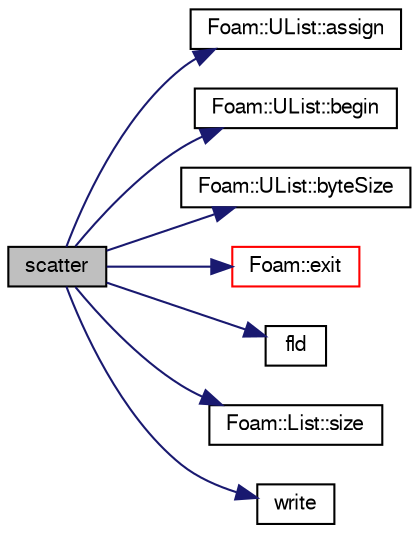 digraph "scatter"
{
  bgcolor="transparent";
  edge [fontname="FreeSans",fontsize="10",labelfontname="FreeSans",labelfontsize="10"];
  node [fontname="FreeSans",fontsize="10",shape=record];
  rankdir="LR";
  Node669 [label="scatter",height=0.2,width=0.4,color="black", fillcolor="grey75", style="filled", fontcolor="black"];
  Node669 -> Node670 [color="midnightblue",fontsize="10",style="solid",fontname="FreeSans"];
  Node670 [label="Foam::UList::assign",height=0.2,width=0.4,color="black",URL="$a25698.html#aeee0315401c302b33de0e07cb627ebd3",tooltip="Assign elements to those from UList. "];
  Node669 -> Node671 [color="midnightblue",fontsize="10",style="solid",fontname="FreeSans"];
  Node671 [label="Foam::UList::begin",height=0.2,width=0.4,color="black",URL="$a25698.html#a8a0643ef7f391465066f7f07d45ce934",tooltip="Return an iterator to begin traversing the UList. "];
  Node669 -> Node672 [color="midnightblue",fontsize="10",style="solid",fontname="FreeSans"];
  Node672 [label="Foam::UList::byteSize",height=0.2,width=0.4,color="black",URL="$a25698.html#aa36dfadb2f396fa2a5d2827775598eae",tooltip="Return the binary size in number of characters of the UList. "];
  Node669 -> Node673 [color="midnightblue",fontsize="10",style="solid",fontname="FreeSans"];
  Node673 [label="Foam::exit",height=0.2,width=0.4,color="red",URL="$a21124.html#a06ca7250d8e89caf05243ec094843642"];
  Node669 -> Node720 [color="midnightblue",fontsize="10",style="solid",fontname="FreeSans"];
  Node720 [label="fld",height=0.2,width=0.4,color="black",URL="$a18899.html#a378472d1f8b33eeefbda63a947476c8c"];
  Node669 -> Node721 [color="midnightblue",fontsize="10",style="solid",fontname="FreeSans"];
  Node721 [label="Foam::List::size",height=0.2,width=0.4,color="black",URL="$a25694.html#a8a5f6fa29bd4b500caf186f60245b384",tooltip="Override size to be inconsistent with allocated storage. "];
  Node669 -> Node722 [color="midnightblue",fontsize="10",style="solid",fontname="FreeSans"];
  Node722 [label="write",height=0.2,width=0.4,color="black",URL="$a19709.html#a8f30b3c2179b03a7acf273e9dea43342"];
}
